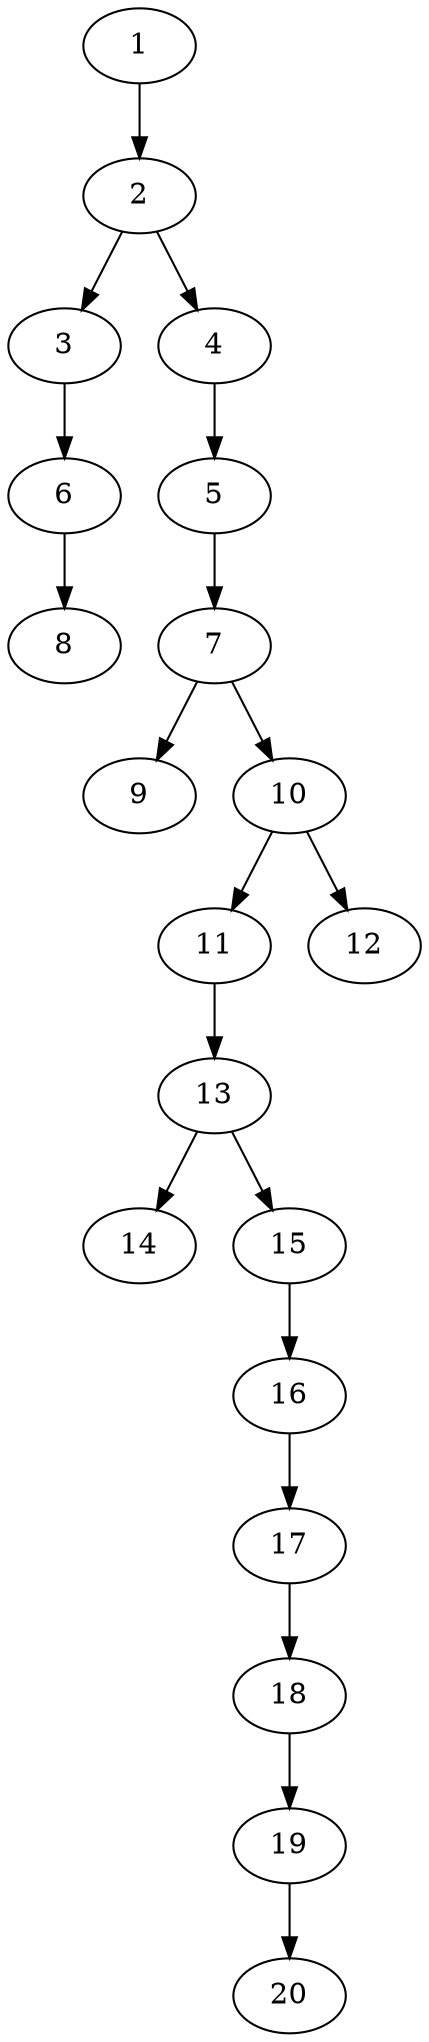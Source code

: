 // DAG automatically generated by daggen at Thu Oct  3 13:58:43 2019
// ./daggen --dot -n 20 --ccr 0.4 --fat 0.3 --regular 0.9 --density 0.5 --mindata 5242880 --maxdata 52428800 
digraph G {
  1 [size="45519360", alpha="0.16", expect_size="18207744"] 
  1 -> 2 [size ="18207744"]
  2 [size="76326400", alpha="0.13", expect_size="30530560"] 
  2 -> 3 [size ="30530560"]
  2 -> 4 [size ="30530560"]
  3 [size="114027520", alpha="0.06", expect_size="45611008"] 
  3 -> 6 [size ="45611008"]
  4 [size="106923520", alpha="0.01", expect_size="42769408"] 
  4 -> 5 [size ="42769408"]
  5 [size="62919680", alpha="0.06", expect_size="25167872"] 
  5 -> 7 [size ="25167872"]
  6 [size="26414080", alpha="0.12", expect_size="10565632"] 
  6 -> 8 [size ="10565632"]
  7 [size="55767040", alpha="0.09", expect_size="22306816"] 
  7 -> 9 [size ="22306816"]
  7 -> 10 [size ="22306816"]
  8 [size="129077760", alpha="0.07", expect_size="51631104"] 
  9 [size="15767040", alpha="0.15", expect_size="6306816"] 
  10 [size="39293440", alpha="0.16", expect_size="15717376"] 
  10 -> 11 [size ="15717376"]
  10 -> 12 [size ="15717376"]
  11 [size="119091200", alpha="0.19", expect_size="47636480"] 
  11 -> 13 [size ="47636480"]
  12 [size="96791040", alpha="0.09", expect_size="38716416"] 
  13 [size="53752320", alpha="0.08", expect_size="21500928"] 
  13 -> 14 [size ="21500928"]
  13 -> 15 [size ="21500928"]
  14 [size="86543360", alpha="0.02", expect_size="34617344"] 
  15 [size="91397120", alpha="0.00", expect_size="36558848"] 
  15 -> 16 [size ="36558848"]
  16 [size="125875200", alpha="0.07", expect_size="50350080"] 
  16 -> 17 [size ="50350080"]
  17 [size="78364160", alpha="0.08", expect_size="31345664"] 
  17 -> 18 [size ="31345664"]
  18 [size="130693120", alpha="0.04", expect_size="52277248"] 
  18 -> 19 [size ="52277248"]
  19 [size="53306880", alpha="0.11", expect_size="21322752"] 
  19 -> 20 [size ="21322752"]
  20 [size="22576640", alpha="0.20", expect_size="9030656"] 
}
